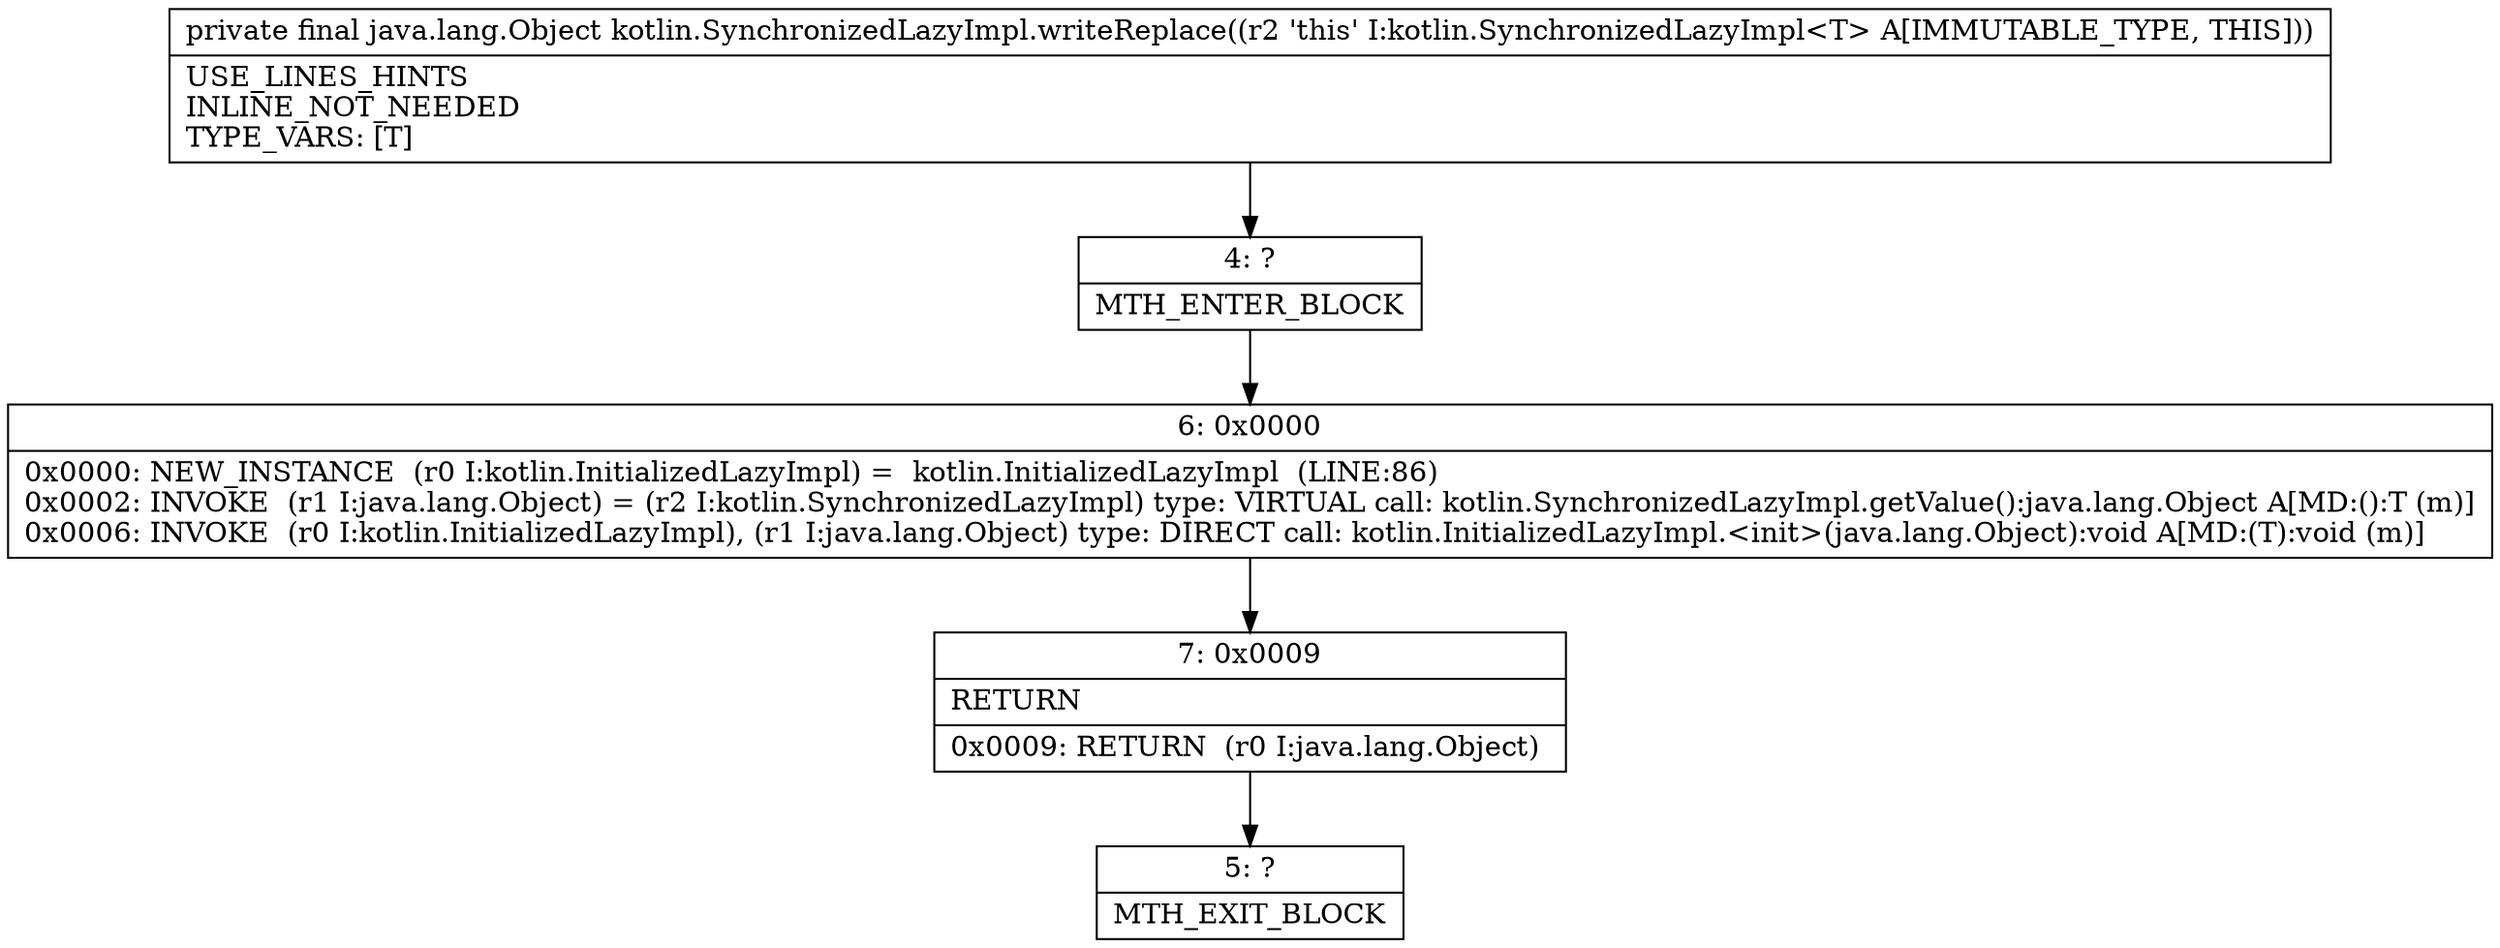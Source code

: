 digraph "CFG forkotlin.SynchronizedLazyImpl.writeReplace()Ljava\/lang\/Object;" {
Node_4 [shape=record,label="{4\:\ ?|MTH_ENTER_BLOCK\l}"];
Node_6 [shape=record,label="{6\:\ 0x0000|0x0000: NEW_INSTANCE  (r0 I:kotlin.InitializedLazyImpl) =  kotlin.InitializedLazyImpl  (LINE:86)\l0x0002: INVOKE  (r1 I:java.lang.Object) = (r2 I:kotlin.SynchronizedLazyImpl) type: VIRTUAL call: kotlin.SynchronizedLazyImpl.getValue():java.lang.Object A[MD:():T (m)]\l0x0006: INVOKE  (r0 I:kotlin.InitializedLazyImpl), (r1 I:java.lang.Object) type: DIRECT call: kotlin.InitializedLazyImpl.\<init\>(java.lang.Object):void A[MD:(T):void (m)]\l}"];
Node_7 [shape=record,label="{7\:\ 0x0009|RETURN\l|0x0009: RETURN  (r0 I:java.lang.Object) \l}"];
Node_5 [shape=record,label="{5\:\ ?|MTH_EXIT_BLOCK\l}"];
MethodNode[shape=record,label="{private final java.lang.Object kotlin.SynchronizedLazyImpl.writeReplace((r2 'this' I:kotlin.SynchronizedLazyImpl\<T\> A[IMMUTABLE_TYPE, THIS]))  | USE_LINES_HINTS\lINLINE_NOT_NEEDED\lTYPE_VARS: [T]\l}"];
MethodNode -> Node_4;Node_4 -> Node_6;
Node_6 -> Node_7;
Node_7 -> Node_5;
}

